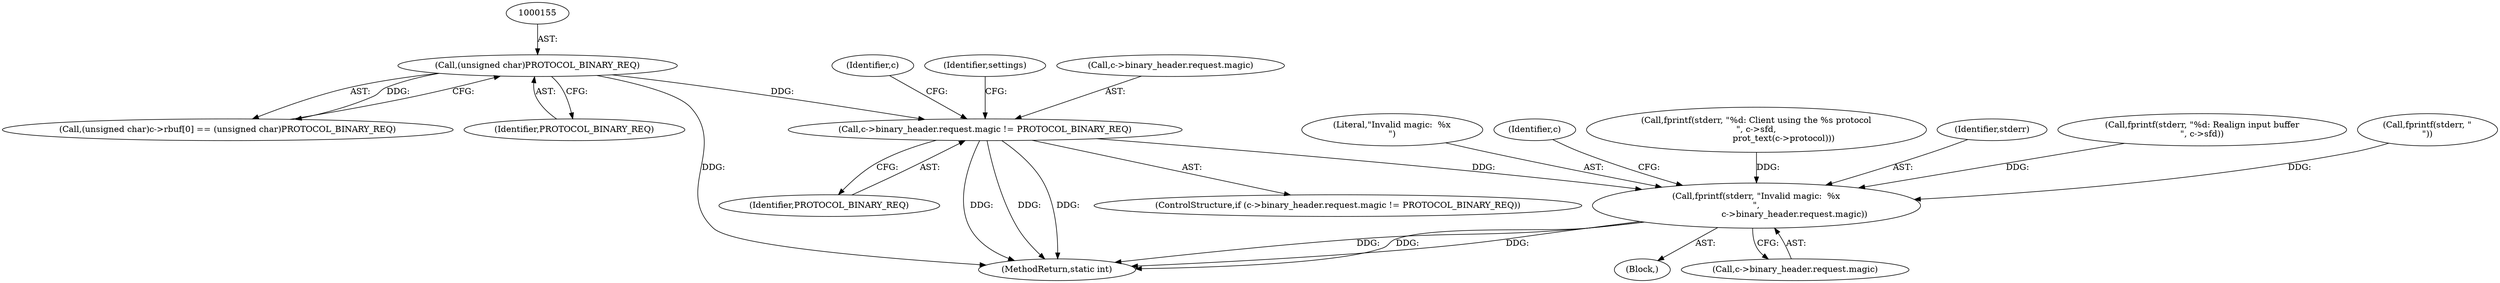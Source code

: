 digraph "0_memcached_d9cd01ede97f4145af9781d448c62a3318952719@pointer" {
"1000357" [label="(Call,c->binary_header.request.magic != PROTOCOL_BINARY_REQ)"];
"1000154" [label="(Call,(unsigned char)PROTOCOL_BINARY_REQ)"];
"1000372" [label="(Call,fprintf(stderr, \"Invalid magic:  %x\n\",\n                            c->binary_header.request.magic))"];
"1000371" [label="(Block,)"];
"1000365" [label="(Identifier,PROTOCOL_BINARY_REQ)"];
"1000372" [label="(Call,fprintf(stderr, \"Invalid magic:  %x\n\",\n                            c->binary_header.request.magic))"];
"1000390" [label="(Identifier,c)"];
"1000375" [label="(Call,c->binary_header.request.magic)"];
"1000369" [label="(Identifier,settings)"];
"1000374" [label="(Literal,\"Invalid magic:  %x\n\")"];
"1000383" [label="(Identifier,c)"];
"1000177" [label="(Call,fprintf(stderr, \"%d: Client using the %s protocol\n\", c->sfd,\n                    prot_text(c->protocol)))"];
"1000613" [label="(MethodReturn,static int)"];
"1000356" [label="(ControlStructure,if (c->binary_header.request.magic != PROTOCOL_BINARY_REQ))"];
"1000358" [label="(Call,c->binary_header.request.magic)"];
"1000156" [label="(Identifier,PROTOCOL_BINARY_REQ)"];
"1000373" [label="(Identifier,stderr)"];
"1000146" [label="(Call,(unsigned char)c->rbuf[0] == (unsigned char)PROTOCOL_BINARY_REQ)"];
"1000243" [label="(Call,fprintf(stderr, \"%d: Realign input buffer\n\", c->sfd))"];
"1000154" [label="(Call,(unsigned char)PROTOCOL_BINARY_REQ)"];
"1000305" [label="(Call,fprintf(stderr, \"\n\"))"];
"1000357" [label="(Call,c->binary_header.request.magic != PROTOCOL_BINARY_REQ)"];
"1000357" -> "1000356"  [label="AST: "];
"1000357" -> "1000365"  [label="CFG: "];
"1000358" -> "1000357"  [label="AST: "];
"1000365" -> "1000357"  [label="AST: "];
"1000369" -> "1000357"  [label="CFG: "];
"1000390" -> "1000357"  [label="CFG: "];
"1000357" -> "1000613"  [label="DDG: "];
"1000357" -> "1000613"  [label="DDG: "];
"1000357" -> "1000613"  [label="DDG: "];
"1000154" -> "1000357"  [label="DDG: "];
"1000357" -> "1000372"  [label="DDG: "];
"1000154" -> "1000146"  [label="AST: "];
"1000154" -> "1000156"  [label="CFG: "];
"1000155" -> "1000154"  [label="AST: "];
"1000156" -> "1000154"  [label="AST: "];
"1000146" -> "1000154"  [label="CFG: "];
"1000154" -> "1000613"  [label="DDG: "];
"1000154" -> "1000146"  [label="DDG: "];
"1000372" -> "1000371"  [label="AST: "];
"1000372" -> "1000375"  [label="CFG: "];
"1000373" -> "1000372"  [label="AST: "];
"1000374" -> "1000372"  [label="AST: "];
"1000375" -> "1000372"  [label="AST: "];
"1000383" -> "1000372"  [label="CFG: "];
"1000372" -> "1000613"  [label="DDG: "];
"1000372" -> "1000613"  [label="DDG: "];
"1000372" -> "1000613"  [label="DDG: "];
"1000177" -> "1000372"  [label="DDG: "];
"1000305" -> "1000372"  [label="DDG: "];
"1000243" -> "1000372"  [label="DDG: "];
}
